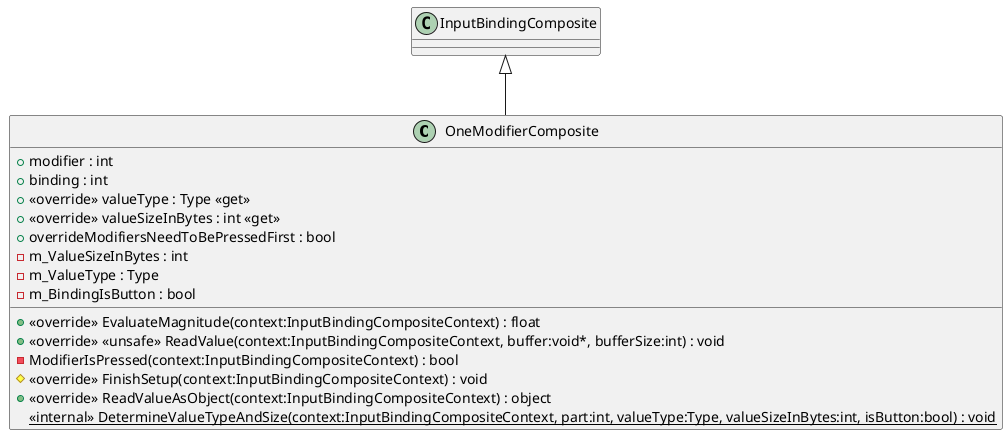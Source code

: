 @startuml
class OneModifierComposite {
    + modifier : int
    + binding : int
    + <<override>> valueType : Type <<get>>
    + <<override>> valueSizeInBytes : int <<get>>
    + overrideModifiersNeedToBePressedFirst : bool
    - m_ValueSizeInBytes : int
    - m_ValueType : Type
    - m_BindingIsButton : bool
    + <<override>> EvaluateMagnitude(context:InputBindingCompositeContext) : float
    + <<override>> <<unsafe>> ReadValue(context:InputBindingCompositeContext, buffer:void*, bufferSize:int) : void
    - ModifierIsPressed(context:InputBindingCompositeContext) : bool
    # <<override>> FinishSetup(context:InputBindingCompositeContext) : void
    + <<override>> ReadValueAsObject(context:InputBindingCompositeContext) : object
    <<internal>> {static} DetermineValueTypeAndSize(context:InputBindingCompositeContext, part:int, valueType:Type, valueSizeInBytes:int, isButton:bool) : void
}
InputBindingComposite <|-- OneModifierComposite
@enduml
